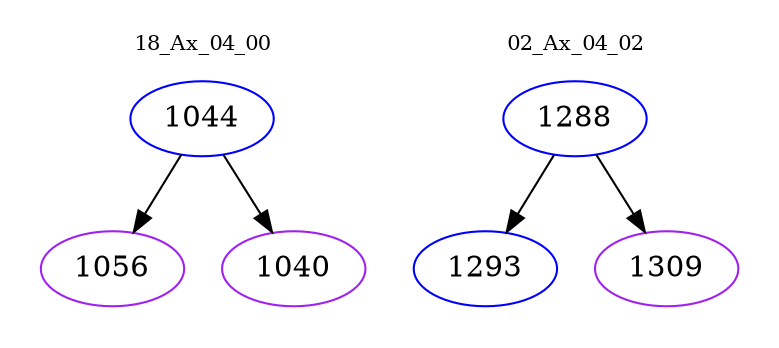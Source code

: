digraph{
subgraph cluster_0 {
color = white
label = "18_Ax_04_00";
fontsize=10;
T0_1044 [label="1044", color="blue"]
T0_1044 -> T0_1056 [color="black"]
T0_1056 [label="1056", color="purple"]
T0_1044 -> T0_1040 [color="black"]
T0_1040 [label="1040", color="purple"]
}
subgraph cluster_1 {
color = white
label = "02_Ax_04_02";
fontsize=10;
T1_1288 [label="1288", color="blue"]
T1_1288 -> T1_1293 [color="black"]
T1_1293 [label="1293", color="blue"]
T1_1288 -> T1_1309 [color="black"]
T1_1309 [label="1309", color="purple"]
}
}
